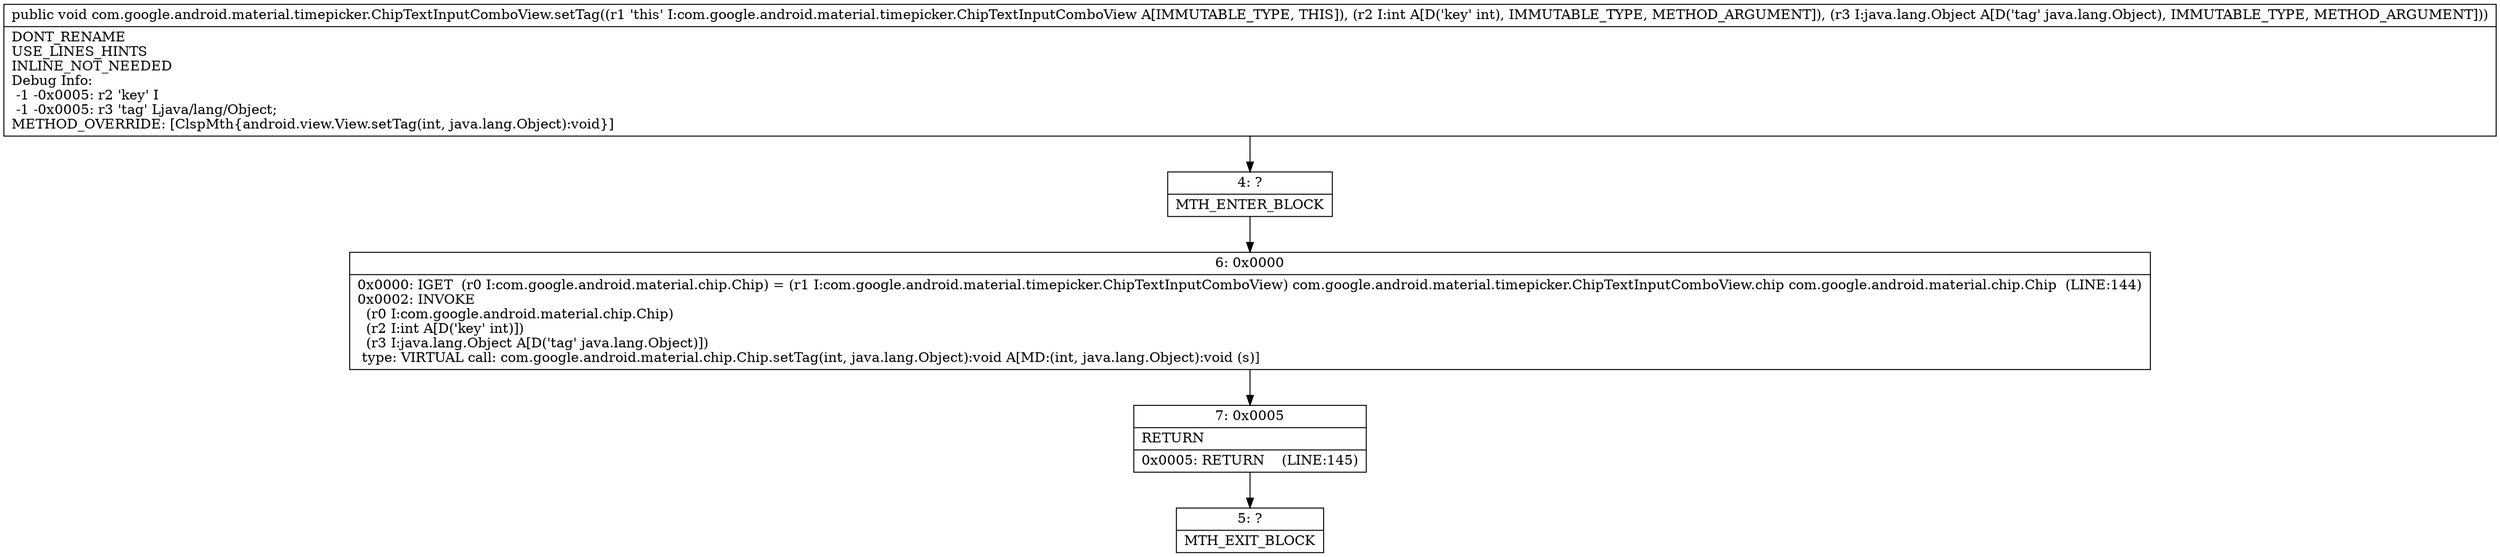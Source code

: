 digraph "CFG forcom.google.android.material.timepicker.ChipTextInputComboView.setTag(ILjava\/lang\/Object;)V" {
Node_4 [shape=record,label="{4\:\ ?|MTH_ENTER_BLOCK\l}"];
Node_6 [shape=record,label="{6\:\ 0x0000|0x0000: IGET  (r0 I:com.google.android.material.chip.Chip) = (r1 I:com.google.android.material.timepicker.ChipTextInputComboView) com.google.android.material.timepicker.ChipTextInputComboView.chip com.google.android.material.chip.Chip  (LINE:144)\l0x0002: INVOKE  \l  (r0 I:com.google.android.material.chip.Chip)\l  (r2 I:int A[D('key' int)])\l  (r3 I:java.lang.Object A[D('tag' java.lang.Object)])\l type: VIRTUAL call: com.google.android.material.chip.Chip.setTag(int, java.lang.Object):void A[MD:(int, java.lang.Object):void (s)]\l}"];
Node_7 [shape=record,label="{7\:\ 0x0005|RETURN\l|0x0005: RETURN    (LINE:145)\l}"];
Node_5 [shape=record,label="{5\:\ ?|MTH_EXIT_BLOCK\l}"];
MethodNode[shape=record,label="{public void com.google.android.material.timepicker.ChipTextInputComboView.setTag((r1 'this' I:com.google.android.material.timepicker.ChipTextInputComboView A[IMMUTABLE_TYPE, THIS]), (r2 I:int A[D('key' int), IMMUTABLE_TYPE, METHOD_ARGUMENT]), (r3 I:java.lang.Object A[D('tag' java.lang.Object), IMMUTABLE_TYPE, METHOD_ARGUMENT]))  | DONT_RENAME\lUSE_LINES_HINTS\lINLINE_NOT_NEEDED\lDebug Info:\l  \-1 \-0x0005: r2 'key' I\l  \-1 \-0x0005: r3 'tag' Ljava\/lang\/Object;\lMETHOD_OVERRIDE: [ClspMth\{android.view.View.setTag(int, java.lang.Object):void\}]\l}"];
MethodNode -> Node_4;Node_4 -> Node_6;
Node_6 -> Node_7;
Node_7 -> Node_5;
}

